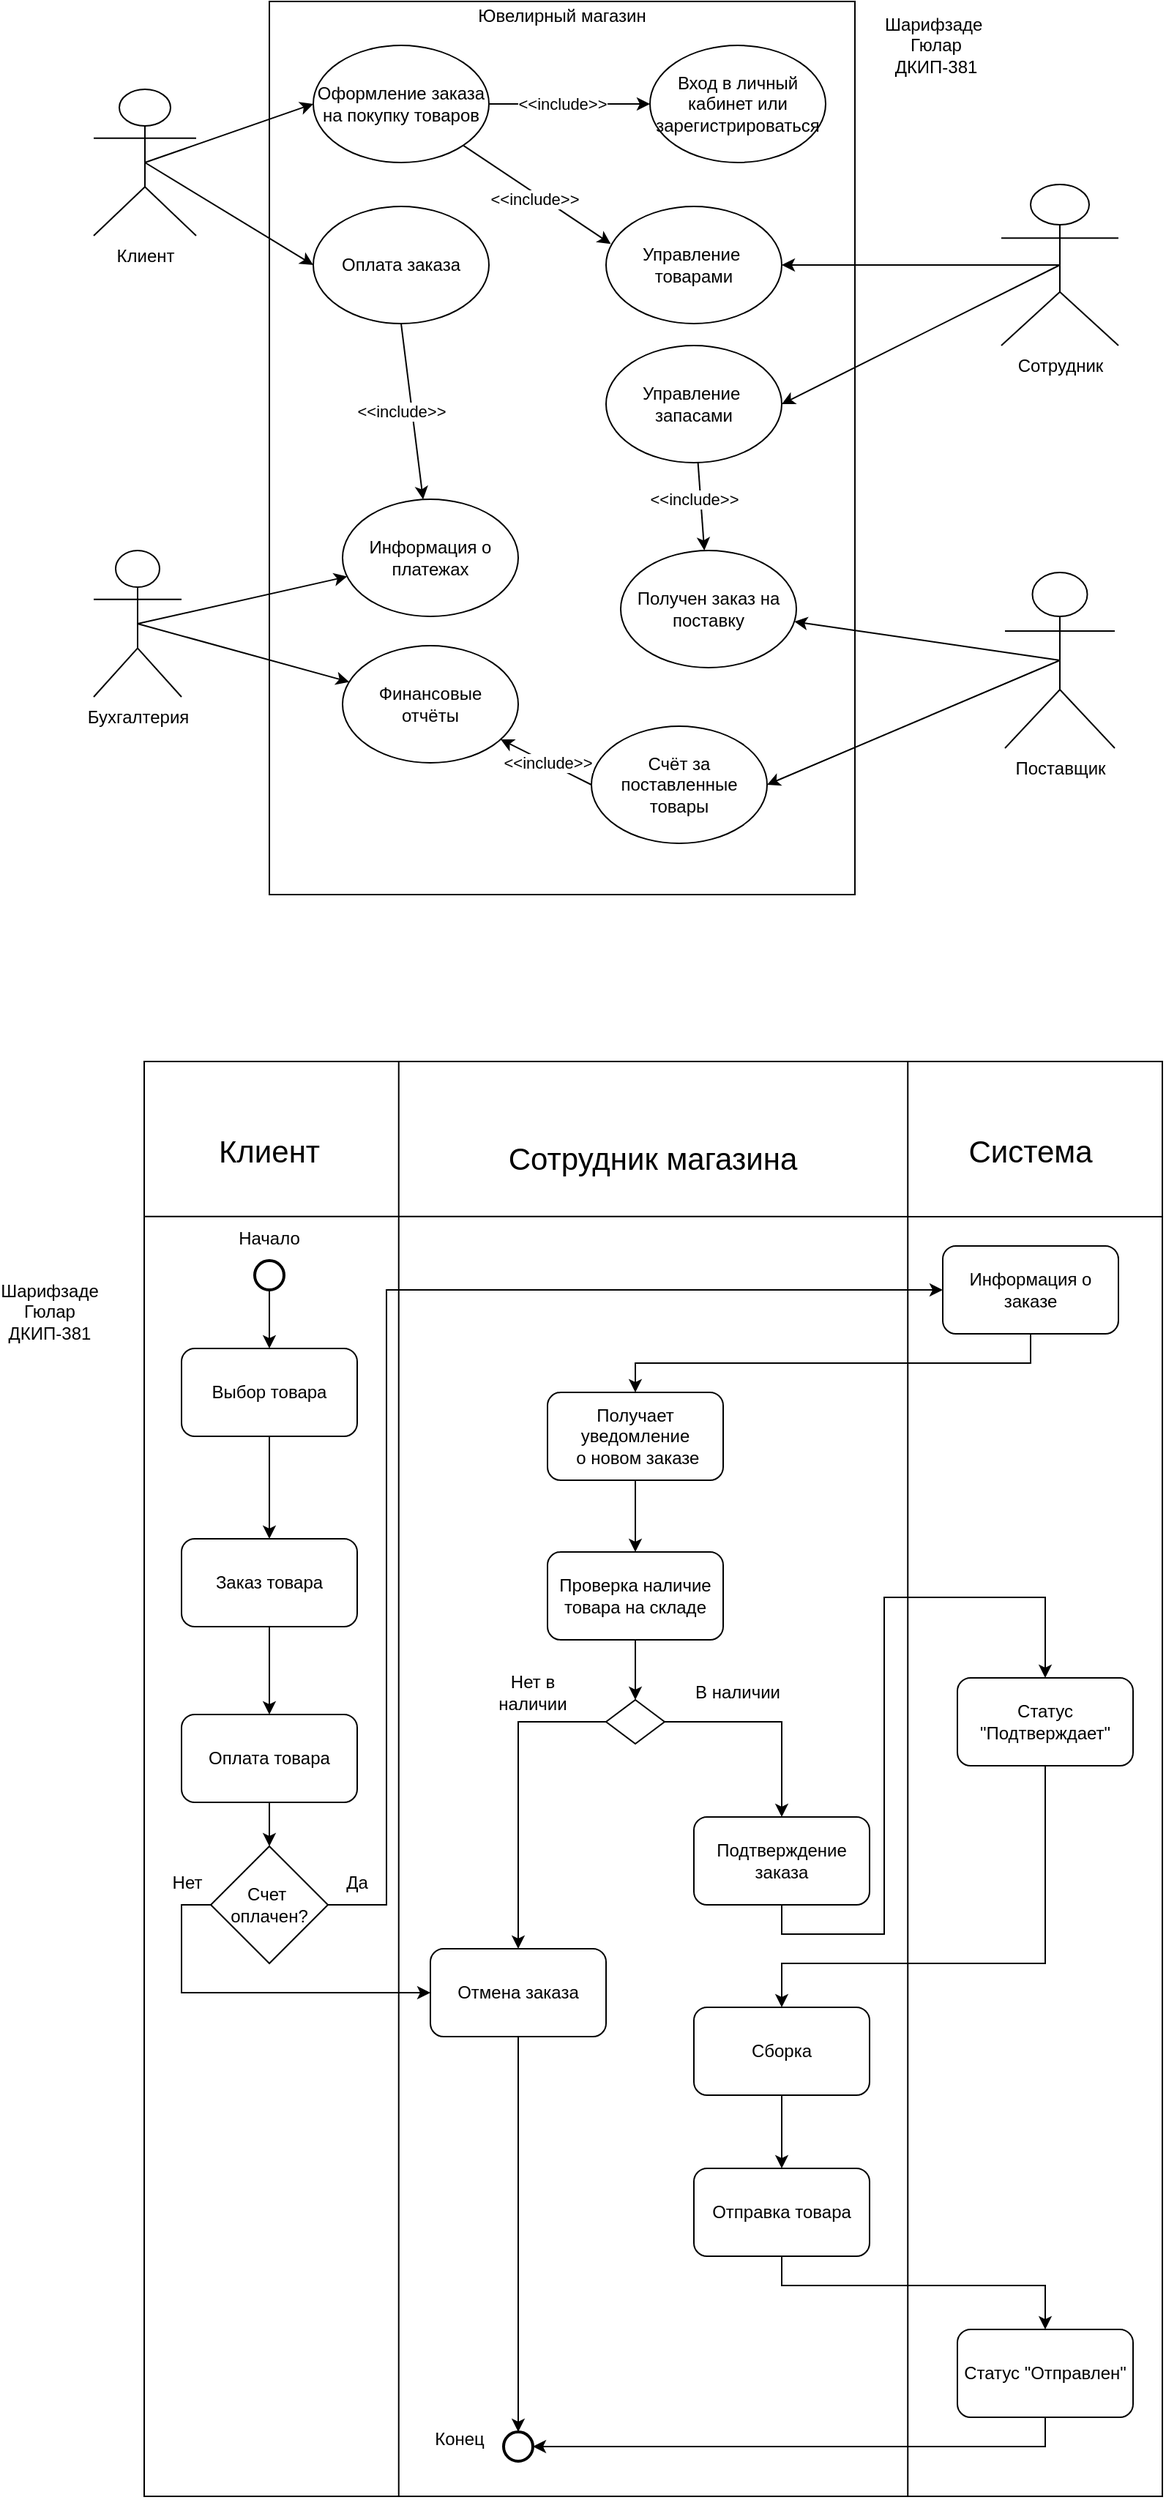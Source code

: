 <mxfile version="28.2.5">
  <diagram name="Страница — 1" id="Q5fC-O9VPcCJi5Tc-9Tk">
    <mxGraphModel dx="1737" dy="953" grid="1" gridSize="10" guides="1" tooltips="1" connect="1" arrows="1" fold="1" page="1" pageScale="1" pageWidth="827" pageHeight="1169" math="0" shadow="0">
      <root>
        <mxCell id="0" />
        <mxCell id="1" parent="0" />
        <mxCell id="tPh37PiVUbX-CSiPJ5TW-1" value="" style="rounded=0;whiteSpace=wrap;html=1;" vertex="1" parent="1">
          <mxGeometry x="200" y="50" width="400" height="610" as="geometry" />
        </mxCell>
        <mxCell id="tPh37PiVUbX-CSiPJ5TW-8" style="rounded=0;orthogonalLoop=1;jettySize=auto;html=1;exitX=0.5;exitY=0.5;exitDx=0;exitDy=0;exitPerimeter=0;entryX=0;entryY=0.5;entryDx=0;entryDy=0;" edge="1" parent="1" source="tPh37PiVUbX-CSiPJ5TW-2" target="tPh37PiVUbX-CSiPJ5TW-5">
          <mxGeometry relative="1" as="geometry" />
        </mxCell>
        <mxCell id="tPh37PiVUbX-CSiPJ5TW-9" style="rounded=0;orthogonalLoop=1;jettySize=auto;html=1;exitX=0.5;exitY=0.5;exitDx=0;exitDy=0;exitPerimeter=0;entryX=0;entryY=0.5;entryDx=0;entryDy=0;" edge="1" parent="1" source="tPh37PiVUbX-CSiPJ5TW-2" target="tPh37PiVUbX-CSiPJ5TW-6">
          <mxGeometry relative="1" as="geometry" />
        </mxCell>
        <mxCell id="tPh37PiVUbX-CSiPJ5TW-2" value="Клиент" style="shape=umlActor;verticalLabelPosition=bottom;verticalAlign=top;html=1;outlineConnect=0;" vertex="1" parent="1">
          <mxGeometry x="80" y="110" width="70" height="100" as="geometry" />
        </mxCell>
        <mxCell id="tPh37PiVUbX-CSiPJ5TW-15" style="rounded=0;orthogonalLoop=1;jettySize=auto;html=1;exitX=0.5;exitY=0.5;exitDx=0;exitDy=0;exitPerimeter=0;entryX=1;entryY=0.5;entryDx=0;entryDy=0;" edge="1" parent="1" source="tPh37PiVUbX-CSiPJ5TW-3" target="tPh37PiVUbX-CSiPJ5TW-13">
          <mxGeometry relative="1" as="geometry" />
        </mxCell>
        <mxCell id="tPh37PiVUbX-CSiPJ5TW-24" style="edgeStyle=orthogonalEdgeStyle;rounded=0;orthogonalLoop=1;jettySize=auto;html=1;exitX=0.5;exitY=0.5;exitDx=0;exitDy=0;exitPerimeter=0;entryX=1;entryY=0.5;entryDx=0;entryDy=0;" edge="1" parent="1" source="tPh37PiVUbX-CSiPJ5TW-3" target="tPh37PiVUbX-CSiPJ5TW-23">
          <mxGeometry relative="1" as="geometry" />
        </mxCell>
        <mxCell id="tPh37PiVUbX-CSiPJ5TW-3" value="Сотрудник" style="shape=umlActor;verticalLabelPosition=bottom;verticalAlign=top;html=1;outlineConnect=0;" vertex="1" parent="1">
          <mxGeometry x="700" y="175" width="80" height="110" as="geometry" />
        </mxCell>
        <mxCell id="tPh37PiVUbX-CSiPJ5TW-18" style="rounded=0;orthogonalLoop=1;jettySize=auto;html=1;exitX=0.5;exitY=0.5;exitDx=0;exitDy=0;exitPerimeter=0;entryX=1;entryY=0.5;entryDx=0;entryDy=0;" edge="1" parent="1" source="tPh37PiVUbX-CSiPJ5TW-4" target="tPh37PiVUbX-CSiPJ5TW-17">
          <mxGeometry relative="1" as="geometry" />
        </mxCell>
        <mxCell id="tPh37PiVUbX-CSiPJ5TW-19" style="rounded=0;orthogonalLoop=1;jettySize=auto;html=1;exitX=0.5;exitY=0.5;exitDx=0;exitDy=0;exitPerimeter=0;" edge="1" parent="1" source="tPh37PiVUbX-CSiPJ5TW-4" target="tPh37PiVUbX-CSiPJ5TW-16">
          <mxGeometry relative="1" as="geometry" />
        </mxCell>
        <mxCell id="tPh37PiVUbX-CSiPJ5TW-4" value="Поставщик" style="shape=umlActor;verticalLabelPosition=bottom;verticalAlign=top;html=1;outlineConnect=0;" vertex="1" parent="1">
          <mxGeometry x="702.5" y="440" width="75" height="120" as="geometry" />
        </mxCell>
        <mxCell id="tPh37PiVUbX-CSiPJ5TW-11" value="" style="edgeStyle=orthogonalEdgeStyle;rounded=0;orthogonalLoop=1;jettySize=auto;html=1;" edge="1" parent="1" source="tPh37PiVUbX-CSiPJ5TW-5" target="tPh37PiVUbX-CSiPJ5TW-10">
          <mxGeometry relative="1" as="geometry" />
        </mxCell>
        <mxCell id="tPh37PiVUbX-CSiPJ5TW-5" value="Оформление заказа&lt;div&gt;на покупку товаров&lt;/div&gt;" style="ellipse;whiteSpace=wrap;html=1;" vertex="1" parent="1">
          <mxGeometry x="230" y="80" width="120" height="80" as="geometry" />
        </mxCell>
        <mxCell id="tPh37PiVUbX-CSiPJ5TW-33" style="rounded=0;orthogonalLoop=1;jettySize=auto;html=1;exitX=0.5;exitY=1;exitDx=0;exitDy=0;" edge="1" parent="1" source="tPh37PiVUbX-CSiPJ5TW-6" target="tPh37PiVUbX-CSiPJ5TW-22">
          <mxGeometry relative="1" as="geometry" />
        </mxCell>
        <mxCell id="tPh37PiVUbX-CSiPJ5TW-6" value="Оплата заказа" style="ellipse;whiteSpace=wrap;html=1;" vertex="1" parent="1">
          <mxGeometry x="230" y="190" width="120" height="80" as="geometry" />
        </mxCell>
        <mxCell id="tPh37PiVUbX-CSiPJ5TW-10" value="Вход в личный кабинет или зарегистрироваться" style="ellipse;whiteSpace=wrap;html=1;" vertex="1" parent="1">
          <mxGeometry x="460" y="80" width="120" height="80" as="geometry" />
        </mxCell>
        <mxCell id="tPh37PiVUbX-CSiPJ5TW-12" value="Ювелирный магазин" style="text;html=1;align=center;verticalAlign=middle;whiteSpace=wrap;rounded=0;" vertex="1" parent="1">
          <mxGeometry x="300" y="50" width="200" height="20" as="geometry" />
        </mxCell>
        <mxCell id="tPh37PiVUbX-CSiPJ5TW-30" value="" style="rounded=0;orthogonalLoop=1;jettySize=auto;html=1;" edge="1" parent="1" source="tPh37PiVUbX-CSiPJ5TW-13" target="tPh37PiVUbX-CSiPJ5TW-16">
          <mxGeometry relative="1" as="geometry" />
        </mxCell>
        <mxCell id="tPh37PiVUbX-CSiPJ5TW-13" value="Управление&amp;nbsp;&lt;div&gt;запасами&lt;/div&gt;" style="ellipse;whiteSpace=wrap;html=1;" vertex="1" parent="1">
          <mxGeometry x="430" y="285" width="120" height="80" as="geometry" />
        </mxCell>
        <mxCell id="tPh37PiVUbX-CSiPJ5TW-16" value="Получен заказ на&lt;div&gt;поставку&lt;/div&gt;" style="ellipse;whiteSpace=wrap;html=1;" vertex="1" parent="1">
          <mxGeometry x="440" y="425" width="120" height="80" as="geometry" />
        </mxCell>
        <mxCell id="tPh37PiVUbX-CSiPJ5TW-35" style="rounded=0;orthogonalLoop=1;jettySize=auto;html=1;exitX=0;exitY=0.5;exitDx=0;exitDy=0;" edge="1" parent="1" source="tPh37PiVUbX-CSiPJ5TW-17" target="tPh37PiVUbX-CSiPJ5TW-21">
          <mxGeometry relative="1" as="geometry" />
        </mxCell>
        <mxCell id="tPh37PiVUbX-CSiPJ5TW-17" value="Счёт за поставленные товары" style="ellipse;whiteSpace=wrap;html=1;" vertex="1" parent="1">
          <mxGeometry x="420" y="545" width="120" height="80" as="geometry" />
        </mxCell>
        <mxCell id="tPh37PiVUbX-CSiPJ5TW-25" style="rounded=0;orthogonalLoop=1;jettySize=auto;html=1;exitX=0.5;exitY=0.5;exitDx=0;exitDy=0;exitPerimeter=0;" edge="1" parent="1" source="tPh37PiVUbX-CSiPJ5TW-20" target="tPh37PiVUbX-CSiPJ5TW-21">
          <mxGeometry relative="1" as="geometry" />
        </mxCell>
        <mxCell id="tPh37PiVUbX-CSiPJ5TW-26" style="rounded=0;orthogonalLoop=1;jettySize=auto;html=1;exitX=0.5;exitY=0.5;exitDx=0;exitDy=0;exitPerimeter=0;" edge="1" parent="1" source="tPh37PiVUbX-CSiPJ5TW-20" target="tPh37PiVUbX-CSiPJ5TW-22">
          <mxGeometry relative="1" as="geometry" />
        </mxCell>
        <mxCell id="tPh37PiVUbX-CSiPJ5TW-20" value="Бухгалтерия" style="shape=umlActor;verticalLabelPosition=bottom;verticalAlign=top;html=1;outlineConnect=0;" vertex="1" parent="1">
          <mxGeometry x="80" y="425" width="60" height="100" as="geometry" />
        </mxCell>
        <mxCell id="tPh37PiVUbX-CSiPJ5TW-21" value="Финансовые&lt;div&gt;отчёты&lt;/div&gt;" style="ellipse;whiteSpace=wrap;html=1;" vertex="1" parent="1">
          <mxGeometry x="250" y="490" width="120" height="80" as="geometry" />
        </mxCell>
        <mxCell id="tPh37PiVUbX-CSiPJ5TW-22" value="Информация о платежах" style="ellipse;whiteSpace=wrap;html=1;" vertex="1" parent="1">
          <mxGeometry x="250" y="390" width="120" height="80" as="geometry" />
        </mxCell>
        <mxCell id="tPh37PiVUbX-CSiPJ5TW-23" value="Управление&amp;nbsp;&lt;div&gt;товарами&lt;/div&gt;" style="ellipse;whiteSpace=wrap;html=1;" vertex="1" parent="1">
          <mxGeometry x="430" y="190" width="120" height="80" as="geometry" />
        </mxCell>
        <mxCell id="tPh37PiVUbX-CSiPJ5TW-27" style="rounded=0;orthogonalLoop=1;jettySize=auto;html=1;exitX=1;exitY=1;exitDx=0;exitDy=0;entryX=0.027;entryY=0.32;entryDx=0;entryDy=0;entryPerimeter=0;" edge="1" parent="1" source="tPh37PiVUbX-CSiPJ5TW-5" target="tPh37PiVUbX-CSiPJ5TW-23">
          <mxGeometry relative="1" as="geometry" />
        </mxCell>
        <mxCell id="tPh37PiVUbX-CSiPJ5TW-28" value="&amp;lt;&amp;lt;include&amp;gt;&amp;gt;" style="edgeLabel;html=1;align=center;verticalAlign=middle;resizable=0;points=[];" vertex="1" connectable="0" parent="tPh37PiVUbX-CSiPJ5TW-27">
          <mxGeometry x="-0.005" y="-4" relative="1" as="geometry">
            <mxPoint as="offset" />
          </mxGeometry>
        </mxCell>
        <mxCell id="tPh37PiVUbX-CSiPJ5TW-29" value="&amp;lt;&amp;lt;include&amp;gt;&amp;gt;" style="edgeLabel;html=1;align=center;verticalAlign=middle;resizable=0;points=[];" vertex="1" connectable="0" parent="1">
          <mxGeometry x="400" y="120" as="geometry" />
        </mxCell>
        <mxCell id="tPh37PiVUbX-CSiPJ5TW-32" value="&amp;lt;&amp;lt;include&amp;gt;&amp;gt;" style="edgeLabel;html=1;align=center;verticalAlign=middle;resizable=0;points=[];" vertex="1" connectable="0" parent="1">
          <mxGeometry x="490" y="390" as="geometry" />
        </mxCell>
        <mxCell id="tPh37PiVUbX-CSiPJ5TW-34" value="&amp;lt;&amp;lt;include&amp;gt;&amp;gt;" style="edgeLabel;html=1;align=center;verticalAlign=middle;resizable=0;points=[];" vertex="1" connectable="0" parent="1">
          <mxGeometry x="290" y="330" as="geometry" />
        </mxCell>
        <mxCell id="tPh37PiVUbX-CSiPJ5TW-36" value="&amp;lt;&amp;lt;include&amp;gt;&amp;gt;" style="edgeLabel;html=1;align=center;verticalAlign=middle;resizable=0;points=[];" vertex="1" connectable="0" parent="1">
          <mxGeometry x="390" y="570" as="geometry" />
        </mxCell>
        <mxCell id="tPh37PiVUbX-CSiPJ5TW-37" value="Шарифзаде&amp;nbsp;&lt;div&gt;Гюлар&lt;/div&gt;&lt;div&gt;ДКИП-381&lt;/div&gt;" style="text;html=1;align=center;verticalAlign=middle;resizable=0;points=[];autosize=1;strokeColor=none;fillColor=none;" vertex="1" parent="1">
          <mxGeometry x="610" y="50" width="90" height="60" as="geometry" />
        </mxCell>
        <mxCell id="tPh37PiVUbX-CSiPJ5TW-38" value="" style="rounded=0;whiteSpace=wrap;html=1;" vertex="1" parent="1">
          <mxGeometry x="114.5" y="774" width="695.5" height="980" as="geometry" />
        </mxCell>
        <mxCell id="tPh37PiVUbX-CSiPJ5TW-39" value="" style="endArrow=none;html=1;rounded=0;entryX=0.25;entryY=0;entryDx=0;entryDy=0;exitX=0.25;exitY=1;exitDx=0;exitDy=0;" edge="1" parent="1" source="tPh37PiVUbX-CSiPJ5TW-38" target="tPh37PiVUbX-CSiPJ5TW-38">
          <mxGeometry width="50" height="50" relative="1" as="geometry">
            <mxPoint x="260" y="728.0" as="sourcePoint" />
            <mxPoint x="370" y="1040" as="targetPoint" />
          </mxGeometry>
        </mxCell>
        <mxCell id="tPh37PiVUbX-CSiPJ5TW-40" value="" style="endArrow=none;html=1;rounded=0;entryX=0.75;entryY=0;entryDx=0;entryDy=0;exitX=0.75;exitY=1;exitDx=0;exitDy=0;" edge="1" parent="1" source="tPh37PiVUbX-CSiPJ5TW-38" target="tPh37PiVUbX-CSiPJ5TW-38">
          <mxGeometry width="50" height="50" relative="1" as="geometry">
            <mxPoint x="538.75" y="2060" as="sourcePoint" />
            <mxPoint x="538.75" y="1120" as="targetPoint" />
          </mxGeometry>
        </mxCell>
        <mxCell id="tPh37PiVUbX-CSiPJ5TW-41" value="" style="endArrow=none;html=1;rounded=0;spacing=0;entryX=0;entryY=0.108;entryDx=0;entryDy=0;entryPerimeter=0;" edge="1" parent="1" target="tPh37PiVUbX-CSiPJ5TW-38">
          <mxGeometry width="50" height="50" relative="1" as="geometry">
            <mxPoint x="810" y="880" as="sourcePoint" />
            <mxPoint x="120" y="880" as="targetPoint" />
          </mxGeometry>
        </mxCell>
        <mxCell id="tPh37PiVUbX-CSiPJ5TW-42" value="Клиент" style="text;html=1;align=center;verticalAlign=middle;whiteSpace=wrap;rounded=0;fontSize=21;" vertex="1" parent="1">
          <mxGeometry x="170" y="820" width="60" height="30" as="geometry" />
        </mxCell>
        <mxCell id="tPh37PiVUbX-CSiPJ5TW-43" value="Сотрудник магазина" style="text;html=1;align=center;verticalAlign=middle;whiteSpace=wrap;rounded=0;fontSize=21;" vertex="1" parent="1">
          <mxGeometry x="267.25" y="830" width="390" height="20" as="geometry" />
        </mxCell>
        <mxCell id="tPh37PiVUbX-CSiPJ5TW-44" value="Система" style="text;html=1;align=center;verticalAlign=middle;whiteSpace=wrap;rounded=0;fontSize=21;" vertex="1" parent="1">
          <mxGeometry x="690" y="820" width="60" height="30" as="geometry" />
        </mxCell>
        <mxCell id="tPh37PiVUbX-CSiPJ5TW-49" value="" style="edgeStyle=orthogonalEdgeStyle;rounded=0;orthogonalLoop=1;jettySize=auto;html=1;" edge="1" parent="1" source="tPh37PiVUbX-CSiPJ5TW-46" target="tPh37PiVUbX-CSiPJ5TW-48">
          <mxGeometry relative="1" as="geometry" />
        </mxCell>
        <mxCell id="tPh37PiVUbX-CSiPJ5TW-46" value="" style="strokeWidth=2;html=1;shape=mxgraph.flowchart.start_2;whiteSpace=wrap;labelBackgroundColor=light-dark(#000000,#FFFFFF);textShadow=1;fillColor=light-dark(#FFFFFF,#FFFFFF);" vertex="1" parent="1">
          <mxGeometry x="190" y="910" width="20" height="20" as="geometry" />
        </mxCell>
        <mxCell id="tPh37PiVUbX-CSiPJ5TW-47" value="" style="strokeWidth=2;html=1;shape=mxgraph.flowchart.start_2;whiteSpace=wrap;labelBackgroundColor=light-dark(#000000,#FFFFFF);textShadow=1;fillColor=light-dark(#FFFFFF,#FFFFFF);" vertex="1" parent="1">
          <mxGeometry x="360" y="1710" width="20" height="20" as="geometry" />
        </mxCell>
        <mxCell id="tPh37PiVUbX-CSiPJ5TW-51" value="" style="edgeStyle=orthogonalEdgeStyle;rounded=0;orthogonalLoop=1;jettySize=auto;html=1;" edge="1" parent="1" source="tPh37PiVUbX-CSiPJ5TW-48" target="tPh37PiVUbX-CSiPJ5TW-50">
          <mxGeometry relative="1" as="geometry" />
        </mxCell>
        <mxCell id="tPh37PiVUbX-CSiPJ5TW-48" value="Выбор товара" style="rounded=1;whiteSpace=wrap;html=1;" vertex="1" parent="1">
          <mxGeometry x="140" y="970" width="120" height="60" as="geometry" />
        </mxCell>
        <mxCell id="tPh37PiVUbX-CSiPJ5TW-54" value="" style="edgeStyle=orthogonalEdgeStyle;rounded=0;orthogonalLoop=1;jettySize=auto;html=1;" edge="1" parent="1" source="tPh37PiVUbX-CSiPJ5TW-50" target="tPh37PiVUbX-CSiPJ5TW-53">
          <mxGeometry relative="1" as="geometry" />
        </mxCell>
        <mxCell id="tPh37PiVUbX-CSiPJ5TW-50" value="Заказ товара" style="rounded=1;whiteSpace=wrap;html=1;" vertex="1" parent="1">
          <mxGeometry x="140" y="1100" width="120" height="60" as="geometry" />
        </mxCell>
        <mxCell id="tPh37PiVUbX-CSiPJ5TW-57" style="edgeStyle=orthogonalEdgeStyle;rounded=0;orthogonalLoop=1;jettySize=auto;html=1;exitX=0.5;exitY=1;exitDx=0;exitDy=0;entryX=0.5;entryY=0;entryDx=0;entryDy=0;" edge="1" parent="1" source="tPh37PiVUbX-CSiPJ5TW-52" target="tPh37PiVUbX-CSiPJ5TW-56">
          <mxGeometry relative="1" as="geometry" />
        </mxCell>
        <mxCell id="tPh37PiVUbX-CSiPJ5TW-52" value="Информация о заказе" style="rounded=1;whiteSpace=wrap;html=1;" vertex="1" parent="1">
          <mxGeometry x="660" y="900" width="120" height="60" as="geometry" />
        </mxCell>
        <mxCell id="tPh37PiVUbX-CSiPJ5TW-55" style="edgeStyle=orthogonalEdgeStyle;rounded=0;orthogonalLoop=1;jettySize=auto;html=1;entryX=0;entryY=0.5;entryDx=0;entryDy=0;exitX=1;exitY=0.5;exitDx=0;exitDy=0;" edge="1" parent="1" source="tPh37PiVUbX-CSiPJ5TW-72" target="tPh37PiVUbX-CSiPJ5TW-52">
          <mxGeometry relative="1" as="geometry">
            <Array as="points">
              <mxPoint x="280" y="1350" />
              <mxPoint x="280" y="930" />
            </Array>
          </mxGeometry>
        </mxCell>
        <mxCell id="tPh37PiVUbX-CSiPJ5TW-73" value="" style="edgeStyle=orthogonalEdgeStyle;rounded=0;orthogonalLoop=1;jettySize=auto;html=1;" edge="1" parent="1" source="tPh37PiVUbX-CSiPJ5TW-53" target="tPh37PiVUbX-CSiPJ5TW-72">
          <mxGeometry relative="1" as="geometry" />
        </mxCell>
        <mxCell id="tPh37PiVUbX-CSiPJ5TW-53" value="Оплата товара" style="rounded=1;whiteSpace=wrap;html=1;" vertex="1" parent="1">
          <mxGeometry x="140" y="1220" width="120" height="60" as="geometry" />
        </mxCell>
        <mxCell id="tPh37PiVUbX-CSiPJ5TW-59" value="" style="edgeStyle=orthogonalEdgeStyle;rounded=0;orthogonalLoop=1;jettySize=auto;html=1;" edge="1" parent="1" source="tPh37PiVUbX-CSiPJ5TW-56" target="tPh37PiVUbX-CSiPJ5TW-58">
          <mxGeometry relative="1" as="geometry" />
        </mxCell>
        <mxCell id="tPh37PiVUbX-CSiPJ5TW-56" value="Получает уведомление&lt;div&gt;&amp;nbsp;о новом&amp;nbsp;&lt;span style=&quot;background-color: transparent; color: light-dark(rgb(0, 0, 0), rgb(255, 255, 255));&quot;&gt;заказе&lt;/span&gt;&lt;/div&gt;" style="rounded=1;whiteSpace=wrap;html=1;" vertex="1" parent="1">
          <mxGeometry x="390" y="1000" width="120" height="60" as="geometry" />
        </mxCell>
        <mxCell id="tPh37PiVUbX-CSiPJ5TW-61" value="" style="edgeStyle=orthogonalEdgeStyle;rounded=0;orthogonalLoop=1;jettySize=auto;html=1;" edge="1" parent="1" source="tPh37PiVUbX-CSiPJ5TW-58" target="tPh37PiVUbX-CSiPJ5TW-60">
          <mxGeometry relative="1" as="geometry" />
        </mxCell>
        <mxCell id="tPh37PiVUbX-CSiPJ5TW-58" value="Проверка наличие&lt;div&gt;товара на складе&lt;/div&gt;" style="rounded=1;whiteSpace=wrap;html=1;" vertex="1" parent="1">
          <mxGeometry x="390" y="1109" width="120" height="60" as="geometry" />
        </mxCell>
        <mxCell id="tPh37PiVUbX-CSiPJ5TW-64" style="edgeStyle=orthogonalEdgeStyle;rounded=0;orthogonalLoop=1;jettySize=auto;html=1;exitX=1;exitY=0.5;exitDx=0;exitDy=0;entryX=0.5;entryY=0;entryDx=0;entryDy=0;" edge="1" parent="1" source="tPh37PiVUbX-CSiPJ5TW-60" target="tPh37PiVUbX-CSiPJ5TW-63">
          <mxGeometry relative="1" as="geometry" />
        </mxCell>
        <mxCell id="tPh37PiVUbX-CSiPJ5TW-65" style="edgeStyle=orthogonalEdgeStyle;rounded=0;orthogonalLoop=1;jettySize=auto;html=1;" edge="1" parent="1" source="tPh37PiVUbX-CSiPJ5TW-60" target="tPh37PiVUbX-CSiPJ5TW-62">
          <mxGeometry relative="1" as="geometry">
            <Array as="points">
              <mxPoint x="370" y="1225" />
            </Array>
          </mxGeometry>
        </mxCell>
        <mxCell id="tPh37PiVUbX-CSiPJ5TW-60" value="" style="rhombus;whiteSpace=wrap;html=1;" vertex="1" parent="1">
          <mxGeometry x="430" y="1210" width="40" height="30" as="geometry" />
        </mxCell>
        <mxCell id="tPh37PiVUbX-CSiPJ5TW-62" value="Отмена заказа" style="rounded=1;whiteSpace=wrap;html=1;" vertex="1" parent="1">
          <mxGeometry x="310" y="1380" width="120" height="60" as="geometry" />
        </mxCell>
        <mxCell id="tPh37PiVUbX-CSiPJ5TW-71" style="edgeStyle=orthogonalEdgeStyle;rounded=0;orthogonalLoop=1;jettySize=auto;html=1;exitX=0.5;exitY=1;exitDx=0;exitDy=0;entryX=0.5;entryY=0;entryDx=0;entryDy=0;" edge="1" parent="1" source="tPh37PiVUbX-CSiPJ5TW-63" target="tPh37PiVUbX-CSiPJ5TW-69">
          <mxGeometry relative="1" as="geometry">
            <Array as="points">
              <mxPoint x="550" y="1370" />
              <mxPoint x="620" y="1370" />
              <mxPoint x="620" y="1140" />
              <mxPoint x="730" y="1140" />
            </Array>
          </mxGeometry>
        </mxCell>
        <mxCell id="tPh37PiVUbX-CSiPJ5TW-63" value="Подтверждение&lt;div&gt;заказа&lt;/div&gt;" style="rounded=1;whiteSpace=wrap;html=1;" vertex="1" parent="1">
          <mxGeometry x="490" y="1290" width="120" height="60" as="geometry" />
        </mxCell>
        <mxCell id="tPh37PiVUbX-CSiPJ5TW-66" value="Нет в наличии" style="text;html=1;align=center;verticalAlign=middle;whiteSpace=wrap;rounded=0;" vertex="1" parent="1">
          <mxGeometry x="350" y="1190" width="60" height="30" as="geometry" />
        </mxCell>
        <mxCell id="tPh37PiVUbX-CSiPJ5TW-67" value="В наличии" style="text;html=1;align=center;verticalAlign=middle;whiteSpace=wrap;rounded=0;" vertex="1" parent="1">
          <mxGeometry x="490" y="1190" width="60" height="30" as="geometry" />
        </mxCell>
        <mxCell id="tPh37PiVUbX-CSiPJ5TW-78" style="edgeStyle=orthogonalEdgeStyle;rounded=0;orthogonalLoop=1;jettySize=auto;html=1;exitX=0.5;exitY=1;exitDx=0;exitDy=0;" edge="1" parent="1" source="tPh37PiVUbX-CSiPJ5TW-69" target="tPh37PiVUbX-CSiPJ5TW-77">
          <mxGeometry relative="1" as="geometry">
            <Array as="points">
              <mxPoint x="730" y="1390" />
              <mxPoint x="550" y="1390" />
            </Array>
          </mxGeometry>
        </mxCell>
        <mxCell id="tPh37PiVUbX-CSiPJ5TW-69" value="Статус &quot;Подтверждает&quot;" style="rounded=1;whiteSpace=wrap;html=1;" vertex="1" parent="1">
          <mxGeometry x="670" y="1195" width="120" height="60" as="geometry" />
        </mxCell>
        <mxCell id="tPh37PiVUbX-CSiPJ5TW-85" style="edgeStyle=orthogonalEdgeStyle;rounded=0;orthogonalLoop=1;jettySize=auto;html=1;exitX=0.5;exitY=1;exitDx=0;exitDy=0;" edge="1" parent="1" source="tPh37PiVUbX-CSiPJ5TW-70" target="tPh37PiVUbX-CSiPJ5TW-47">
          <mxGeometry relative="1" as="geometry">
            <Array as="points">
              <mxPoint x="730" y="1720" />
            </Array>
          </mxGeometry>
        </mxCell>
        <mxCell id="tPh37PiVUbX-CSiPJ5TW-70" value="Статус &quot;Отправлен&quot;" style="rounded=1;whiteSpace=wrap;html=1;" vertex="1" parent="1">
          <mxGeometry x="670" y="1640" width="120" height="60" as="geometry" />
        </mxCell>
        <mxCell id="tPh37PiVUbX-CSiPJ5TW-75" style="edgeStyle=orthogonalEdgeStyle;rounded=0;orthogonalLoop=1;jettySize=auto;html=1;exitX=0;exitY=0.5;exitDx=0;exitDy=0;entryX=0;entryY=0.5;entryDx=0;entryDy=0;" edge="1" parent="1" source="tPh37PiVUbX-CSiPJ5TW-72" target="tPh37PiVUbX-CSiPJ5TW-62">
          <mxGeometry relative="1" as="geometry" />
        </mxCell>
        <mxCell id="tPh37PiVUbX-CSiPJ5TW-72" value="Счет&amp;nbsp;&lt;div&gt;оплачен?&lt;/div&gt;" style="rhombus;whiteSpace=wrap;html=1;" vertex="1" parent="1">
          <mxGeometry x="160" y="1310" width="80" height="80" as="geometry" />
        </mxCell>
        <mxCell id="tPh37PiVUbX-CSiPJ5TW-74" value="Да" style="text;html=1;align=center;verticalAlign=middle;whiteSpace=wrap;rounded=0;" vertex="1" parent="1">
          <mxGeometry x="230" y="1320" width="60" height="30" as="geometry" />
        </mxCell>
        <mxCell id="tPh37PiVUbX-CSiPJ5TW-76" value="Нет" style="text;html=1;align=center;verticalAlign=middle;whiteSpace=wrap;rounded=0;" vertex="1" parent="1">
          <mxGeometry x="114" y="1320" width="60" height="30" as="geometry" />
        </mxCell>
        <mxCell id="tPh37PiVUbX-CSiPJ5TW-80" value="" style="edgeStyle=orthogonalEdgeStyle;rounded=0;orthogonalLoop=1;jettySize=auto;html=1;" edge="1" parent="1" source="tPh37PiVUbX-CSiPJ5TW-77" target="tPh37PiVUbX-CSiPJ5TW-79">
          <mxGeometry relative="1" as="geometry" />
        </mxCell>
        <mxCell id="tPh37PiVUbX-CSiPJ5TW-77" value="Сборка" style="rounded=1;whiteSpace=wrap;html=1;" vertex="1" parent="1">
          <mxGeometry x="490" y="1420" width="120" height="60" as="geometry" />
        </mxCell>
        <mxCell id="tPh37PiVUbX-CSiPJ5TW-82" style="edgeStyle=orthogonalEdgeStyle;rounded=0;orthogonalLoop=1;jettySize=auto;html=1;exitX=0.5;exitY=1;exitDx=0;exitDy=0;entryX=0.5;entryY=0;entryDx=0;entryDy=0;" edge="1" parent="1" source="tPh37PiVUbX-CSiPJ5TW-79" target="tPh37PiVUbX-CSiPJ5TW-70">
          <mxGeometry relative="1" as="geometry">
            <Array as="points">
              <mxPoint x="550" y="1610" />
              <mxPoint x="730" y="1610" />
            </Array>
          </mxGeometry>
        </mxCell>
        <mxCell id="tPh37PiVUbX-CSiPJ5TW-79" value="Отправка товара" style="rounded=1;whiteSpace=wrap;html=1;" vertex="1" parent="1">
          <mxGeometry x="490" y="1530" width="120" height="60" as="geometry" />
        </mxCell>
        <mxCell id="tPh37PiVUbX-CSiPJ5TW-83" style="edgeStyle=orthogonalEdgeStyle;rounded=0;orthogonalLoop=1;jettySize=auto;html=1;exitX=0.5;exitY=1;exitDx=0;exitDy=0;entryX=0.5;entryY=0;entryDx=0;entryDy=0;entryPerimeter=0;" edge="1" parent="1" source="tPh37PiVUbX-CSiPJ5TW-62" target="tPh37PiVUbX-CSiPJ5TW-47">
          <mxGeometry relative="1" as="geometry" />
        </mxCell>
        <mxCell id="tPh37PiVUbX-CSiPJ5TW-86" value="Начало" style="text;html=1;align=center;verticalAlign=middle;whiteSpace=wrap;rounded=0;" vertex="1" parent="1">
          <mxGeometry x="170" y="880" width="60" height="30" as="geometry" />
        </mxCell>
        <mxCell id="tPh37PiVUbX-CSiPJ5TW-87" value="Конец" style="text;html=1;align=center;verticalAlign=middle;whiteSpace=wrap;rounded=0;" vertex="1" parent="1">
          <mxGeometry x="300" y="1700" width="60" height="30" as="geometry" />
        </mxCell>
        <mxCell id="tPh37PiVUbX-CSiPJ5TW-88" value="Шарифзаде&lt;div&gt;Гюлар&lt;/div&gt;&lt;div&gt;ДКИП-381&lt;/div&gt;" style="text;html=1;align=center;verticalAlign=middle;whiteSpace=wrap;rounded=0;" vertex="1" parent="1">
          <mxGeometry x="20" y="930" width="60" height="30" as="geometry" />
        </mxCell>
      </root>
    </mxGraphModel>
  </diagram>
</mxfile>
